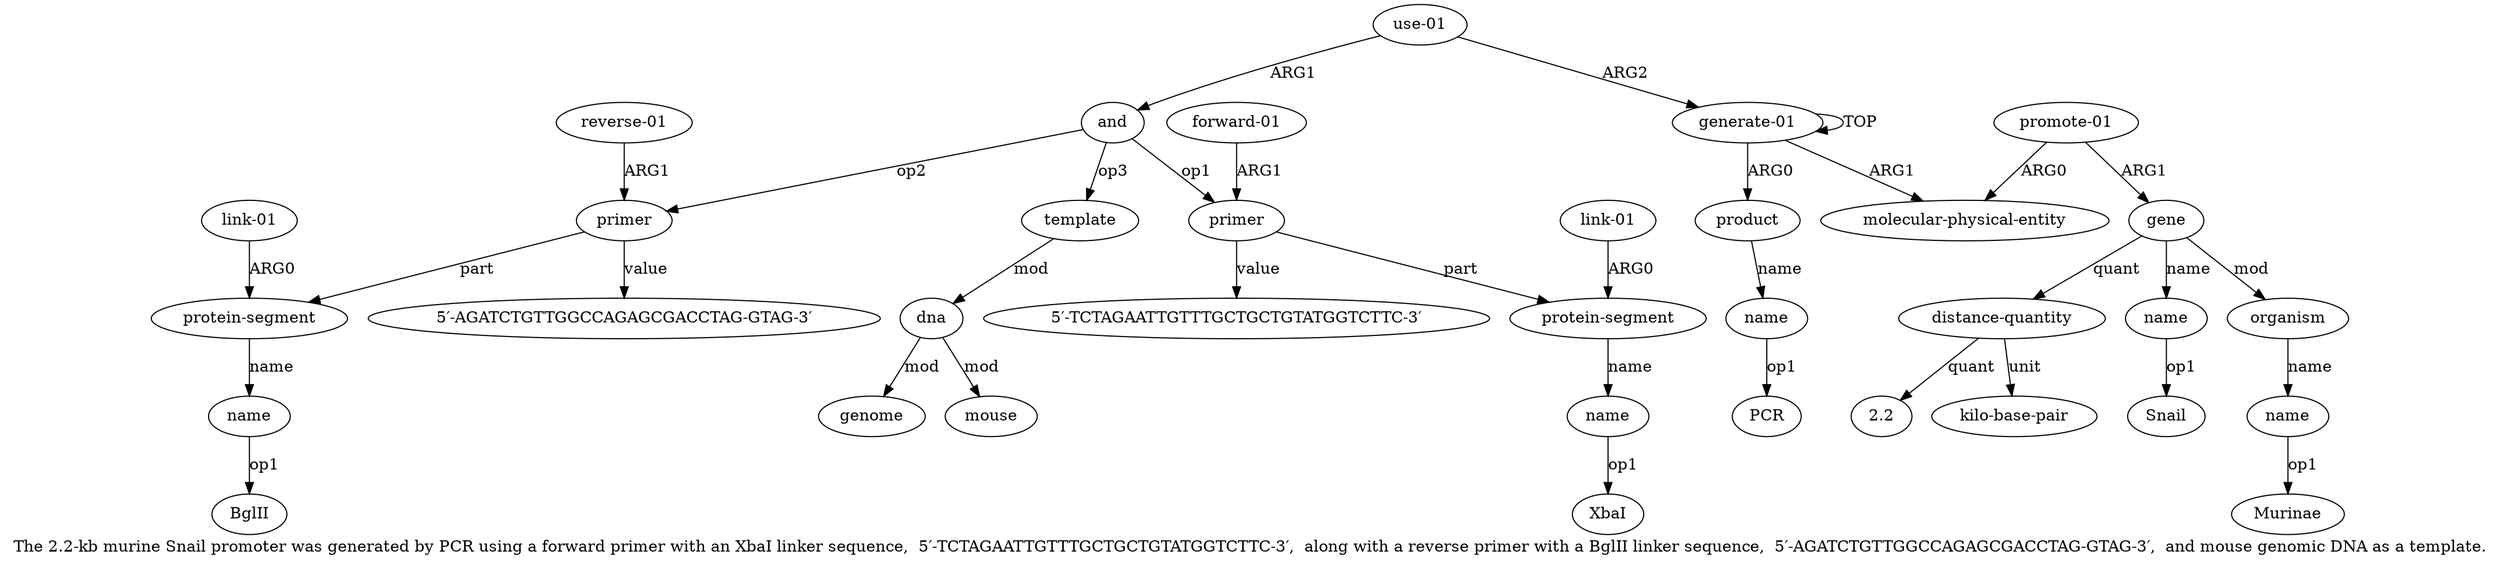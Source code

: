 digraph  {
	graph [label="The 2.2-kb murine Snail promoter was generated by PCR using a forward primer with an XbaI linker sequence,  5′-TCTAGAATTGTTTGCTGCTGTATGGTCTTC-3′,  \
along with a reverse primer with a BglII linker sequence,  5′-AGATCTGTTGGCCAGAGCGACCTAG-GTAG-3′,  and mouse genomic DNA as a \
template."];
	node [label="\N"];
	a20	 [color=black,
		gold_ind=20,
		gold_label="protein-segment",
		label="protein-segment",
		test_ind=20,
		test_label="protein-segment"];
	a21	 [color=black,
		gold_ind=21,
		gold_label=name,
		label=name,
		test_ind=21,
		test_label=name];
	a20 -> a21 [key=0,
	color=black,
	gold_label=name,
	label=name,
	test_label=name];
"a21 BglII" [color=black,
	gold_ind=-1,
	gold_label=BglII,
	label=BglII,
	test_ind=-1,
	test_label=BglII];
a21 -> "a21 BglII" [key=0,
color=black,
gold_label=op1,
label=op1,
test_label=op1];
a22 [color=black,
gold_ind=22,
gold_label="link-01",
label="link-01",
test_ind=22,
test_label="link-01"];
a22 -> a20 [key=0,
color=black,
gold_label=ARG0,
label=ARG0,
test_label=ARG0];
a23 [color=black,
gold_ind=23,
gold_label=template,
label=template,
test_ind=23,
test_label=template];
a24 [color=black,
gold_ind=24,
gold_label=dna,
label=dna,
test_ind=24,
test_label=dna];
a23 -> a24 [key=0,
color=black,
gold_label=mod,
label=mod,
test_label=mod];
a25 [color=black,
gold_ind=25,
gold_label=genome,
label=genome,
test_ind=25,
test_label=genome];
a24 -> a25 [key=0,
color=black,
gold_label=mod,
label=mod,
test_label=mod];
a26 [color=black,
gold_ind=26,
gold_label=mouse,
label=mouse,
test_ind=26,
test_label=mouse];
a24 -> a26 [key=0,
color=black,
gold_label=mod,
label=mod,
test_label=mod];
"a13 5′-TCTAGAATTGTTTGCTGCTGTATGGTCTTC-3′" [color=black,
gold_ind=-1,
gold_label="5′-TCTAGAATTGTTTGCTGCTGTATGGTCTTC-3′",
label="5′-TCTAGAATTGTTTGCTGCTGTATGGTCTTC-3′",
test_ind=-1,
test_label="5′-TCTAGAATTGTTTGCTGCTGTATGGTCTTC-3′"];
"a7 2.2" [color=black,
gold_ind=-1,
gold_label=2.2,
label=2.2,
test_ind=-1,
test_label=2.2];
"a10 Murinae" [color=black,
gold_ind=-1,
gold_label=Murinae,
label=Murinae,
test_ind=-1,
test_label=Murinae];
"a18 5′-AGATCTGTTGGCCAGAGCGACCTAG-GTAG-3′" [color=black,
gold_ind=-1,
gold_label="5′-AGATCTGTTGGCCAGAGCGACCTAG-GTAG-3′",
label="5′-AGATCTGTTGGCCAGAGCGACCTAG-GTAG-3′",
test_ind=-1,
test_label="5′-AGATCTGTTGGCCAGAGCGACCTAG-GTAG-3′"];
"a6 Snail" [color=black,
gold_ind=-1,
gold_label=Snail,
label=Snail,
test_ind=-1,
test_label=Snail];
"a2 PCR" [color=black,
gold_ind=-1,
gold_label=PCR,
label=PCR,
test_ind=-1,
test_label=PCR];
a15 [color=black,
gold_ind=15,
gold_label="protein-segment",
label="protein-segment",
test_ind=15,
test_label="protein-segment"];
a16 [color=black,
gold_ind=16,
gold_label=name,
label=name,
test_ind=16,
test_label=name];
a15 -> a16 [key=0,
color=black,
gold_label=name,
label=name,
test_label=name];
a14 [color=black,
gold_ind=14,
gold_label="forward-01",
label="forward-01",
test_ind=14,
test_label="forward-01"];
a13 [color=black,
gold_ind=13,
gold_label=primer,
label=primer,
test_ind=13,
test_label=primer];
a14 -> a13 [key=0,
color=black,
gold_label=ARG1,
label=ARG1,
test_label=ARG1];
a17 [color=black,
gold_ind=17,
gold_label="link-01",
label="link-01",
test_ind=17,
test_label="link-01"];
a17 -> a15 [key=0,
color=black,
gold_label=ARG0,
label=ARG0,
test_label=ARG0];
"a16 XbaI" [color=black,
gold_ind=-1,
gold_label=XbaI,
label=XbaI,
test_ind=-1,
test_label=XbaI];
a16 -> "a16 XbaI" [key=0,
color=black,
gold_label=op1,
label=op1,
test_label=op1];
a11 [color=black,
gold_ind=11,
gold_label="use-01",
label="use-01",
test_ind=11,
test_label="use-01"];
a12 [color=black,
gold_ind=12,
gold_label=and,
label=and,
test_ind=12,
test_label=and];
a11 -> a12 [key=0,
color=black,
gold_label=ARG1,
label=ARG1,
test_label=ARG1];
a0 [color=black,
gold_ind=0,
gold_label="generate-01",
label="generate-01",
test_ind=0,
test_label="generate-01"];
a11 -> a0 [key=0,
color=black,
gold_label=ARG2,
label=ARG2,
test_label=ARG2];
a10 [color=black,
gold_ind=10,
gold_label=name,
label=name,
test_ind=10,
test_label=name];
a10 -> "a10 Murinae" [key=0,
color=black,
gold_label=op1,
label=op1,
test_label=op1];
a13 -> "a13 5′-TCTAGAATTGTTTGCTGCTGTATGGTCTTC-3′" [key=0,
color=black,
gold_label=value,
label=value,
test_label=value];
a13 -> a15 [key=0,
color=black,
gold_label=part,
label=part,
test_label=part];
a12 -> a23 [key=0,
color=black,
gold_label=op3,
label=op3,
test_label=op3];
a12 -> a13 [key=0,
color=black,
gold_label=op1,
label=op1,
test_label=op1];
a18 [color=black,
gold_ind=18,
gold_label=primer,
label=primer,
test_ind=18,
test_label=primer];
a12 -> a18 [key=0,
color=black,
gold_label=op2,
label=op2,
test_label=op2];
a19 [color=black,
gold_ind=19,
gold_label="reverse-01",
label="reverse-01",
test_ind=19,
test_label="reverse-01"];
a19 -> a18 [key=0,
color=black,
gold_label=ARG1,
label=ARG1,
test_label=ARG1];
a18 -> a20 [key=0,
color=black,
gold_label=part,
label=part,
test_label=part];
a18 -> "a18 5′-AGATCTGTTGGCCAGAGCGACCTAG-GTAG-3′" [key=0,
color=black,
gold_label=value,
label=value,
test_label=value];
a1 [color=black,
gold_ind=1,
gold_label=product,
label=product,
test_ind=1,
test_label=product];
a2 [color=black,
gold_ind=2,
gold_label=name,
label=name,
test_ind=2,
test_label=name];
a1 -> a2 [key=0,
color=black,
gold_label=name,
label=name,
test_label=name];
a0 -> a1 [key=0,
color=black,
gold_label=ARG0,
label=ARG0,
test_label=ARG0];
a0 -> a0 [key=0,
color=black,
gold_label=TOP,
label=TOP,
test_label=TOP];
a3 [color=black,
gold_ind=3,
gold_label="molecular-physical-entity",
label="molecular-physical-entity",
test_ind=3,
test_label="molecular-physical-entity"];
a0 -> a3 [key=0,
color=black,
gold_label=ARG1,
label=ARG1,
test_label=ARG1];
a2 -> "a2 PCR" [key=0,
color=black,
gold_label=op1,
label=op1,
test_label=op1];
a5 [color=black,
gold_ind=5,
gold_label=gene,
label=gene,
test_ind=5,
test_label=gene];
a7 [color=black,
gold_ind=7,
gold_label="distance-quantity",
label="distance-quantity",
test_ind=7,
test_label="distance-quantity"];
a5 -> a7 [key=0,
color=black,
gold_label=quant,
label=quant,
test_label=quant];
a6 [color=black,
gold_ind=6,
gold_label=name,
label=name,
test_ind=6,
test_label=name];
a5 -> a6 [key=0,
color=black,
gold_label=name,
label=name,
test_label=name];
a9 [color=black,
gold_ind=9,
gold_label=organism,
label=organism,
test_ind=9,
test_label=organism];
a5 -> a9 [key=0,
color=black,
gold_label=mod,
label=mod,
test_label=mod];
a4 [color=black,
gold_ind=4,
gold_label="promote-01",
label="promote-01",
test_ind=4,
test_label="promote-01"];
a4 -> a3 [key=0,
color=black,
gold_label=ARG0,
label=ARG0,
test_label=ARG0];
a4 -> a5 [key=0,
color=black,
gold_label=ARG1,
label=ARG1,
test_label=ARG1];
a7 -> "a7 2.2" [key=0,
color=black,
gold_label=quant,
label=quant,
test_label=quant];
a8 [color=black,
gold_ind=8,
gold_label="kilo-base-pair",
label="kilo-base-pair",
test_ind=8,
test_label="kilo-base-pair"];
a7 -> a8 [key=0,
color=black,
gold_label=unit,
label=unit,
test_label=unit];
a6 -> "a6 Snail" [key=0,
color=black,
gold_label=op1,
label=op1,
test_label=op1];
a9 -> a10 [key=0,
color=black,
gold_label=name,
label=name,
test_label=name];
}
